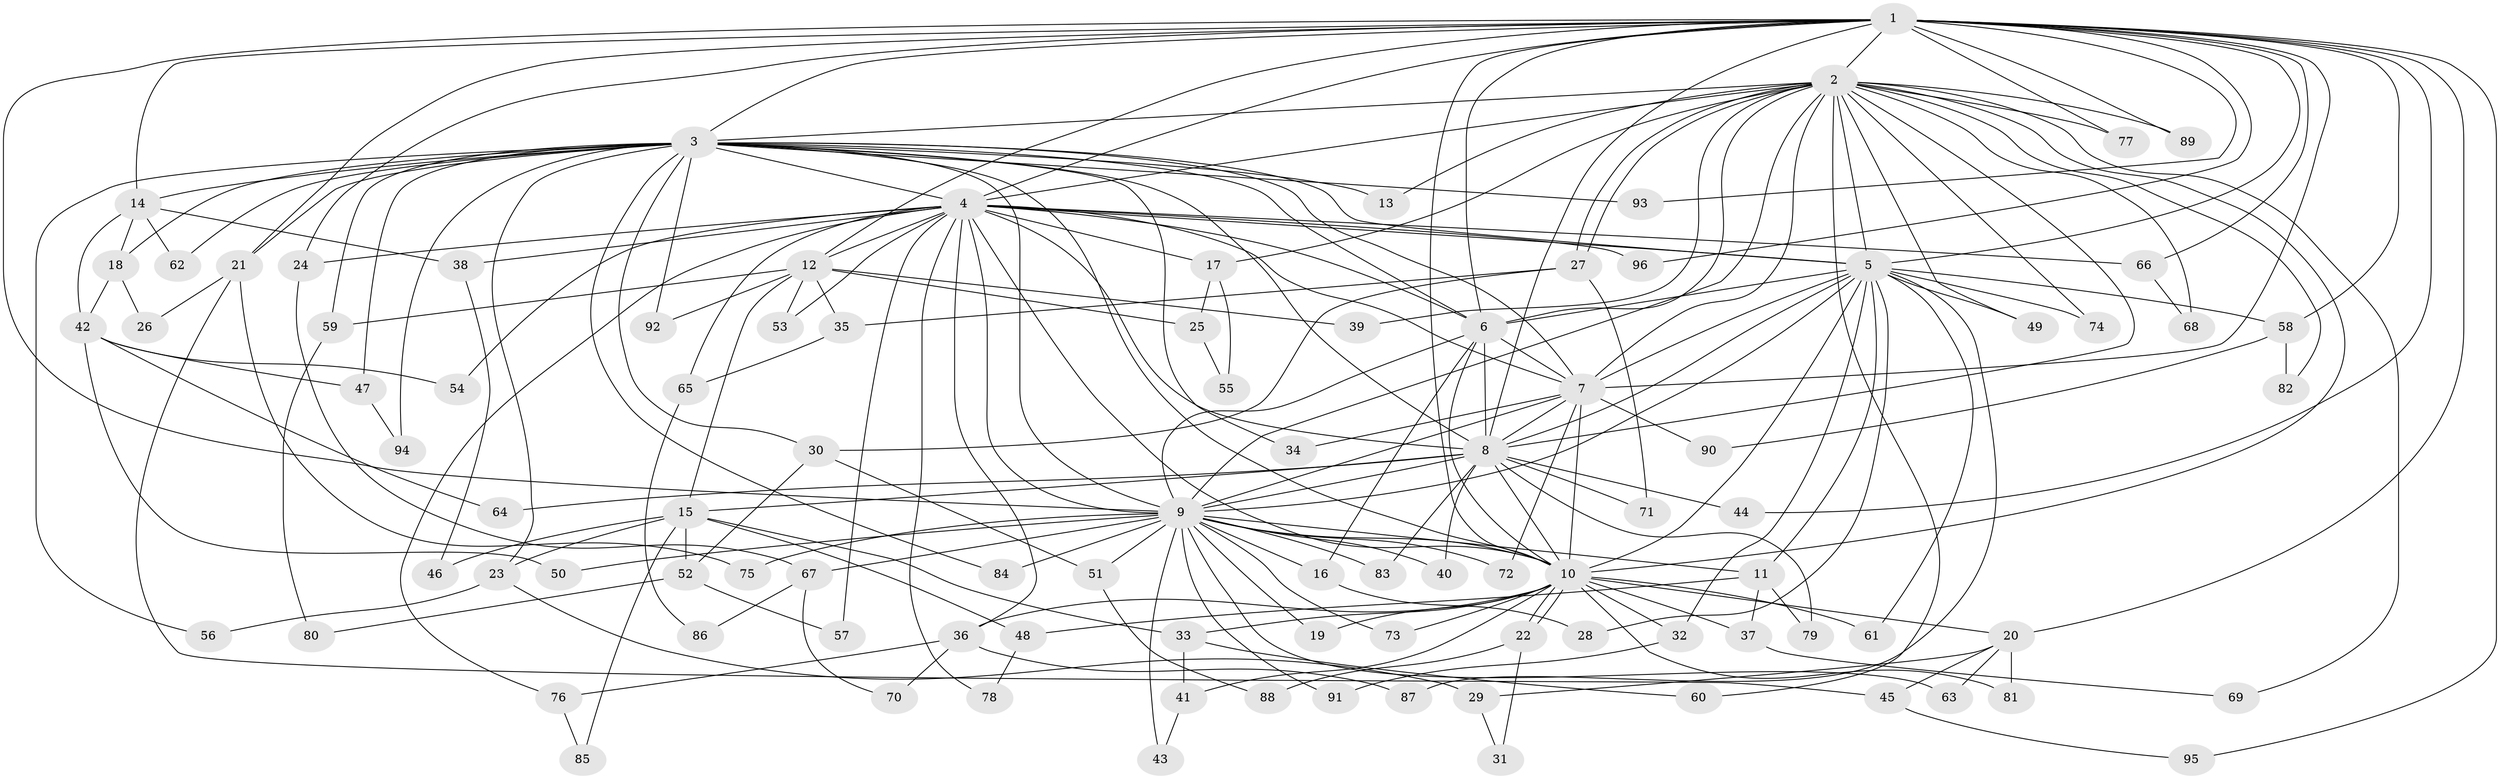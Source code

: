 // coarse degree distribution, {19: 0.03508771929824561, 21: 0.017543859649122806, 20: 0.05263157894736842, 16: 0.017543859649122806, 14: 0.017543859649122806, 10: 0.017543859649122806, 5: 0.10526315789473684, 8: 0.03508771929824561, 2: 0.38596491228070173, 3: 0.22807017543859648, 4: 0.07017543859649122, 6: 0.017543859649122806}
// Generated by graph-tools (version 1.1) at 2025/17/03/04/25 18:17:16]
// undirected, 96 vertices, 217 edges
graph export_dot {
graph [start="1"]
  node [color=gray90,style=filled];
  1;
  2;
  3;
  4;
  5;
  6;
  7;
  8;
  9;
  10;
  11;
  12;
  13;
  14;
  15;
  16;
  17;
  18;
  19;
  20;
  21;
  22;
  23;
  24;
  25;
  26;
  27;
  28;
  29;
  30;
  31;
  32;
  33;
  34;
  35;
  36;
  37;
  38;
  39;
  40;
  41;
  42;
  43;
  44;
  45;
  46;
  47;
  48;
  49;
  50;
  51;
  52;
  53;
  54;
  55;
  56;
  57;
  58;
  59;
  60;
  61;
  62;
  63;
  64;
  65;
  66;
  67;
  68;
  69;
  70;
  71;
  72;
  73;
  74;
  75;
  76;
  77;
  78;
  79;
  80;
  81;
  82;
  83;
  84;
  85;
  86;
  87;
  88;
  89;
  90;
  91;
  92;
  93;
  94;
  95;
  96;
  1 -- 2;
  1 -- 3;
  1 -- 4;
  1 -- 5;
  1 -- 6;
  1 -- 7;
  1 -- 8;
  1 -- 9;
  1 -- 10;
  1 -- 12;
  1 -- 14;
  1 -- 20;
  1 -- 21;
  1 -- 24;
  1 -- 44;
  1 -- 58;
  1 -- 66;
  1 -- 77;
  1 -- 89;
  1 -- 93;
  1 -- 95;
  1 -- 96;
  2 -- 3;
  2 -- 4;
  2 -- 5;
  2 -- 6;
  2 -- 7;
  2 -- 8;
  2 -- 9;
  2 -- 10;
  2 -- 13;
  2 -- 17;
  2 -- 27;
  2 -- 27;
  2 -- 39;
  2 -- 49;
  2 -- 60;
  2 -- 68;
  2 -- 69;
  2 -- 74;
  2 -- 77;
  2 -- 82;
  2 -- 89;
  3 -- 4;
  3 -- 5;
  3 -- 6;
  3 -- 7;
  3 -- 8;
  3 -- 9;
  3 -- 10;
  3 -- 13;
  3 -- 14;
  3 -- 18;
  3 -- 21;
  3 -- 23;
  3 -- 30;
  3 -- 34;
  3 -- 47;
  3 -- 56;
  3 -- 59;
  3 -- 62;
  3 -- 84;
  3 -- 92;
  3 -- 93;
  3 -- 94;
  4 -- 5;
  4 -- 6;
  4 -- 7;
  4 -- 8;
  4 -- 9;
  4 -- 10;
  4 -- 12;
  4 -- 17;
  4 -- 24;
  4 -- 36;
  4 -- 38;
  4 -- 53;
  4 -- 54;
  4 -- 57;
  4 -- 65;
  4 -- 66;
  4 -- 76;
  4 -- 78;
  4 -- 96;
  5 -- 6;
  5 -- 7;
  5 -- 8;
  5 -- 9;
  5 -- 10;
  5 -- 11;
  5 -- 28;
  5 -- 32;
  5 -- 49;
  5 -- 58;
  5 -- 61;
  5 -- 74;
  5 -- 87;
  6 -- 7;
  6 -- 8;
  6 -- 9;
  6 -- 10;
  6 -- 16;
  7 -- 8;
  7 -- 9;
  7 -- 10;
  7 -- 34;
  7 -- 72;
  7 -- 90;
  8 -- 9;
  8 -- 10;
  8 -- 15;
  8 -- 40;
  8 -- 44;
  8 -- 64;
  8 -- 71;
  8 -- 79;
  8 -- 83;
  9 -- 10;
  9 -- 11;
  9 -- 16;
  9 -- 19;
  9 -- 40;
  9 -- 43;
  9 -- 50;
  9 -- 51;
  9 -- 63;
  9 -- 67;
  9 -- 72;
  9 -- 73;
  9 -- 75;
  9 -- 83;
  9 -- 84;
  9 -- 91;
  10 -- 19;
  10 -- 20;
  10 -- 22;
  10 -- 22;
  10 -- 32;
  10 -- 33;
  10 -- 36;
  10 -- 37;
  10 -- 41;
  10 -- 61;
  10 -- 73;
  10 -- 81;
  11 -- 37;
  11 -- 48;
  11 -- 79;
  12 -- 15;
  12 -- 25;
  12 -- 35;
  12 -- 39;
  12 -- 53;
  12 -- 59;
  12 -- 92;
  14 -- 18;
  14 -- 38;
  14 -- 42;
  14 -- 62;
  15 -- 23;
  15 -- 33;
  15 -- 46;
  15 -- 48;
  15 -- 52;
  15 -- 85;
  16 -- 28;
  17 -- 25;
  17 -- 55;
  18 -- 26;
  18 -- 42;
  20 -- 29;
  20 -- 45;
  20 -- 63;
  20 -- 81;
  21 -- 26;
  21 -- 45;
  21 -- 75;
  22 -- 31;
  22 -- 88;
  23 -- 29;
  23 -- 56;
  24 -- 67;
  25 -- 55;
  27 -- 30;
  27 -- 35;
  27 -- 71;
  29 -- 31;
  30 -- 51;
  30 -- 52;
  32 -- 91;
  33 -- 41;
  33 -- 60;
  35 -- 65;
  36 -- 70;
  36 -- 76;
  36 -- 87;
  37 -- 69;
  38 -- 46;
  41 -- 43;
  42 -- 47;
  42 -- 50;
  42 -- 54;
  42 -- 64;
  45 -- 95;
  47 -- 94;
  48 -- 78;
  51 -- 88;
  52 -- 57;
  52 -- 80;
  58 -- 82;
  58 -- 90;
  59 -- 80;
  65 -- 86;
  66 -- 68;
  67 -- 70;
  67 -- 86;
  76 -- 85;
}
